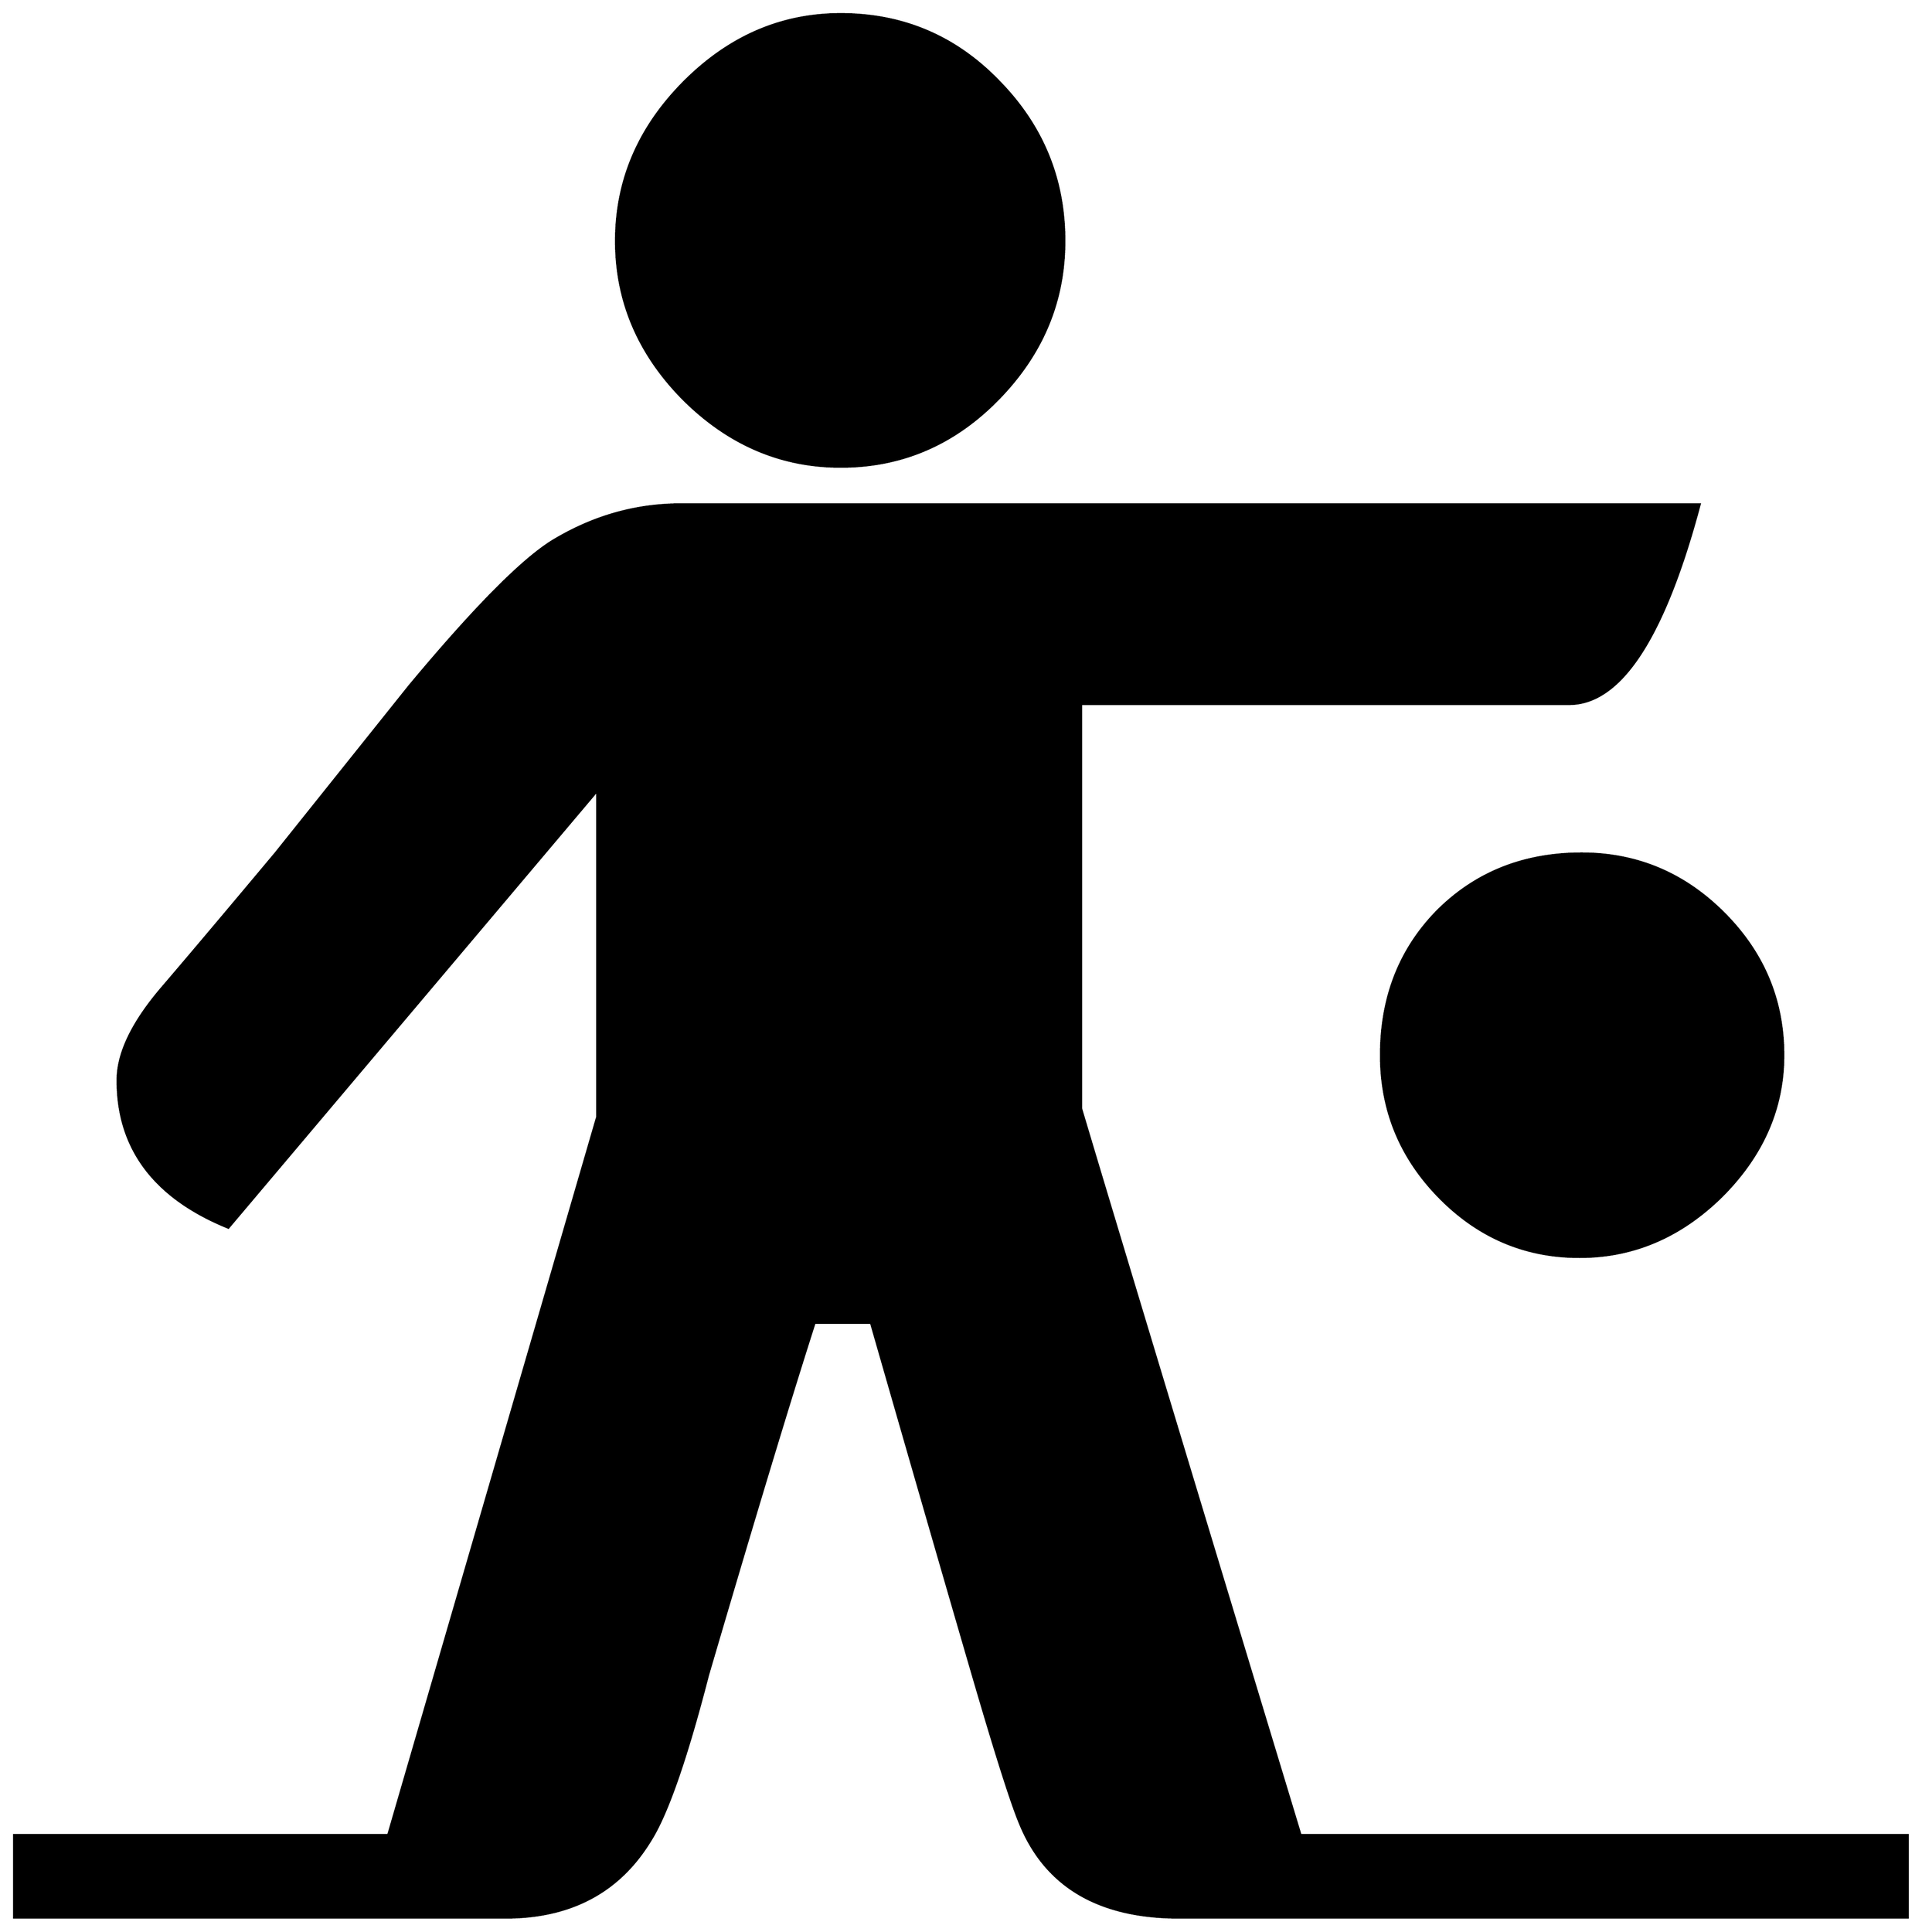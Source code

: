 


\begin{tikzpicture}[y=0.80pt, x=0.80pt, yscale=-1.0, xscale=1.0, inner sep=0pt, outer sep=0pt]
\begin{scope}[shift={(100.0,1735.0)},nonzero rule]
  \path[draw=.,fill=.,line width=1.600pt] (1123.0,-1305.0) ..
    controls (1123.0,-1247.0) and (1101.667,-1196.333) ..
    (1059.0,-1153.0) .. controls (1017.0,-1110.333) and
    (967.0,-1089.0) .. (909.0,-1089.0) .. controls
    (851.667,-1089.0) and (801.333,-1110.667) .. (758.0,-1154.0) ..
    controls (715.333,-1197.333) and (694.0,-1247.667) ..
    (694.0,-1305.0) .. controls (694.0,-1362.333) and
    (715.333,-1412.667) .. (758.0,-1456.0) .. controls
    (801.333,-1500.0) and (851.667,-1522.0) .. (909.0,-1522.0) ..
    controls (968.333,-1522.0) and (1018.667,-1500.667) ..
    (1060.0,-1458.0) .. controls (1102.0,-1415.333) and
    (1123.0,-1364.333) .. (1123.0,-1305.0) -- cycle(1811.0,-526.0)
    .. controls (1811.0,-475.333) and (1791.333,-430.333) ..
    (1752.0,-391.0) .. controls (1712.667,-352.333) and
    (1667.333,-333.0) .. (1616.0,-333.0) .. controls
    (1564.0,-333.0) and (1519.333,-352.0) .. (1482.0,-390.0) ..
    controls (1444.667,-428.0) and (1426.0,-473.333) ..
    (1426.0,-526.0) .. controls (1426.0,-581.333) and
    (1444.0,-627.333) .. (1480.0,-664.0) .. controls
    (1516.667,-700.667) and (1562.667,-719.0) .. (1618.0,-719.0) ..
    controls (1670.667,-719.0) and (1716.0,-700.0) ..
    (1754.0,-662.0) .. controls (1792.0,-624.0) and
    (1811.0,-578.667) .. (1811.0,-526.0) -- cycle(1930.0,299.0) --
    (1233.0,299.0) .. controls (1156.333,299.0) and (1105.667,269.333)
    .. (1081.0,210.0) .. controls (1073.0,191.333) and
    (1058.0,144.333) .. (1036.0,69.0) .. controls (1014.0,-6.333)
    and (981.333,-119.333) .. (938.0,-270.0) -- (884.0,-270.0) ..
    controls (860.0,-195.333) and (826.0,-83.0) .. (782.0,67.0) ..
    controls (761.333,147.0) and (743.0,199.667) .. (727.0,225.0) ..
    controls (697.0,274.333) and (650.667,299.0) .. (588.0,299.0) --
    (118.0,299.0) -- (118.0,220.0) -- (476.0,220.0) --
    (676.0,-467.0) -- (676.0,-779.0) -- (323.0,-361.0) ..
    controls (252.333,-389.667) and (217.0,-436.667) .. (217.0,-502.0)
    .. controls (217.0,-528.0) and (231.333,-557.667) ..
    (260.0,-591.0) .. controls (284.0,-619.0) and (320.0,-661.667)
    .. (368.0,-719.0) .. controls (410.667,-772.333) and
    (453.333,-825.667) .. (496.0,-879.0) .. controls (559.333,-955.0)
    and (605.667,-1001.667) .. (635.0,-1019.0) .. controls
    (673.0,-1041.667) and (713.333,-1053.0) .. (756.0,-1053.0) --
    (1731.0,-1053.0) .. controls (1697.0,-925.667) and
    (1655.333,-862.0) .. (1606.0,-862.0) -- (1139.0,-862.0) --
    (1139.0,-475.0) .. controls (1169.0,-374.333) and
    (1239.0,-142.667) .. (1349.0,220.0) -- (1930.0,220.0) --
    (1930.0,299.0) -- cycle;
\end{scope}

\end{tikzpicture}


